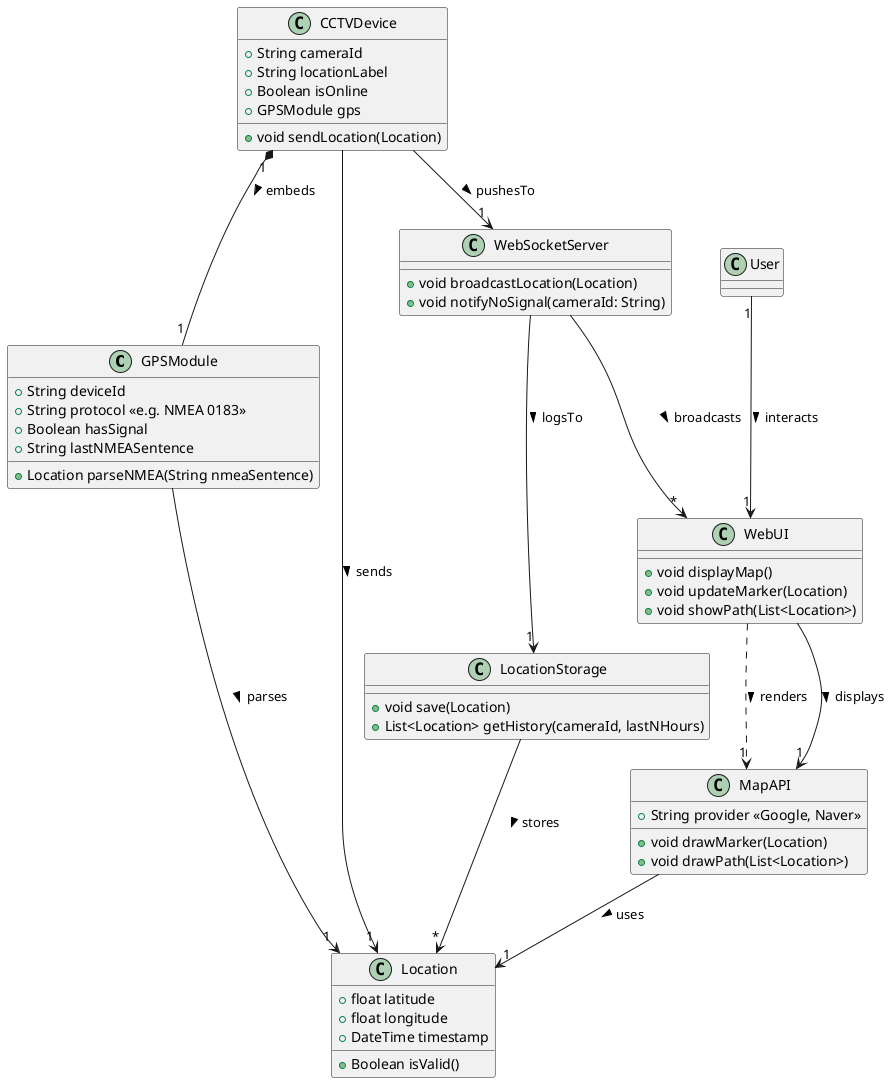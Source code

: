 @startuml
'== GPS Location Tracking ==

class GPSModule {
    +String deviceId
    +String protocol <<e.g. NMEA 0183>>
    +Boolean hasSignal
    +String lastNMEASentence
    +Location parseNMEA(String nmeaSentence)
}

class Location {
    +float latitude
    +float longitude
    +DateTime timestamp
    +Boolean isValid()
}

class CCTVDevice {
    +String cameraId
    +String locationLabel
    +Boolean isOnline
    +GPSModule gps
    +void sendLocation(Location)
}

class WebSocketServer {
    +void broadcastLocation(Location)
    +void notifyNoSignal(cameraId: String)
}

class LocationStorage {
    +void save(Location)
    +List<Location> getHistory(cameraId, lastNHours)
}

class MapAPI {
    +String provider <<Google, Naver>>
    +void drawMarker(Location)
    +void drawPath(List<Location>)
}

class WebUI {
    +void displayMap()
    +void updateMarker(Location)
    +void showPath(List<Location>)
}

User "1" --> "1" WebUI : interacts >
WebUI ..> "1" MapAPI : renders >
CCTVDevice "1" *-- "1" GPSModule : embeds >
GPSModule --> "1" Location : parses >
CCTVDevice --> "1" Location : sends >
CCTVDevice --> "1" WebSocketServer : pushesTo >
WebSocketServer --> "*" WebUI : broadcasts >
WebSocketServer --> "1" LocationStorage : logsTo >
LocationStorage --> "*" Location : stores >
WebUI --> "1" MapAPI : displays >
MapAPI --> "1" Location : uses >

@enduml
